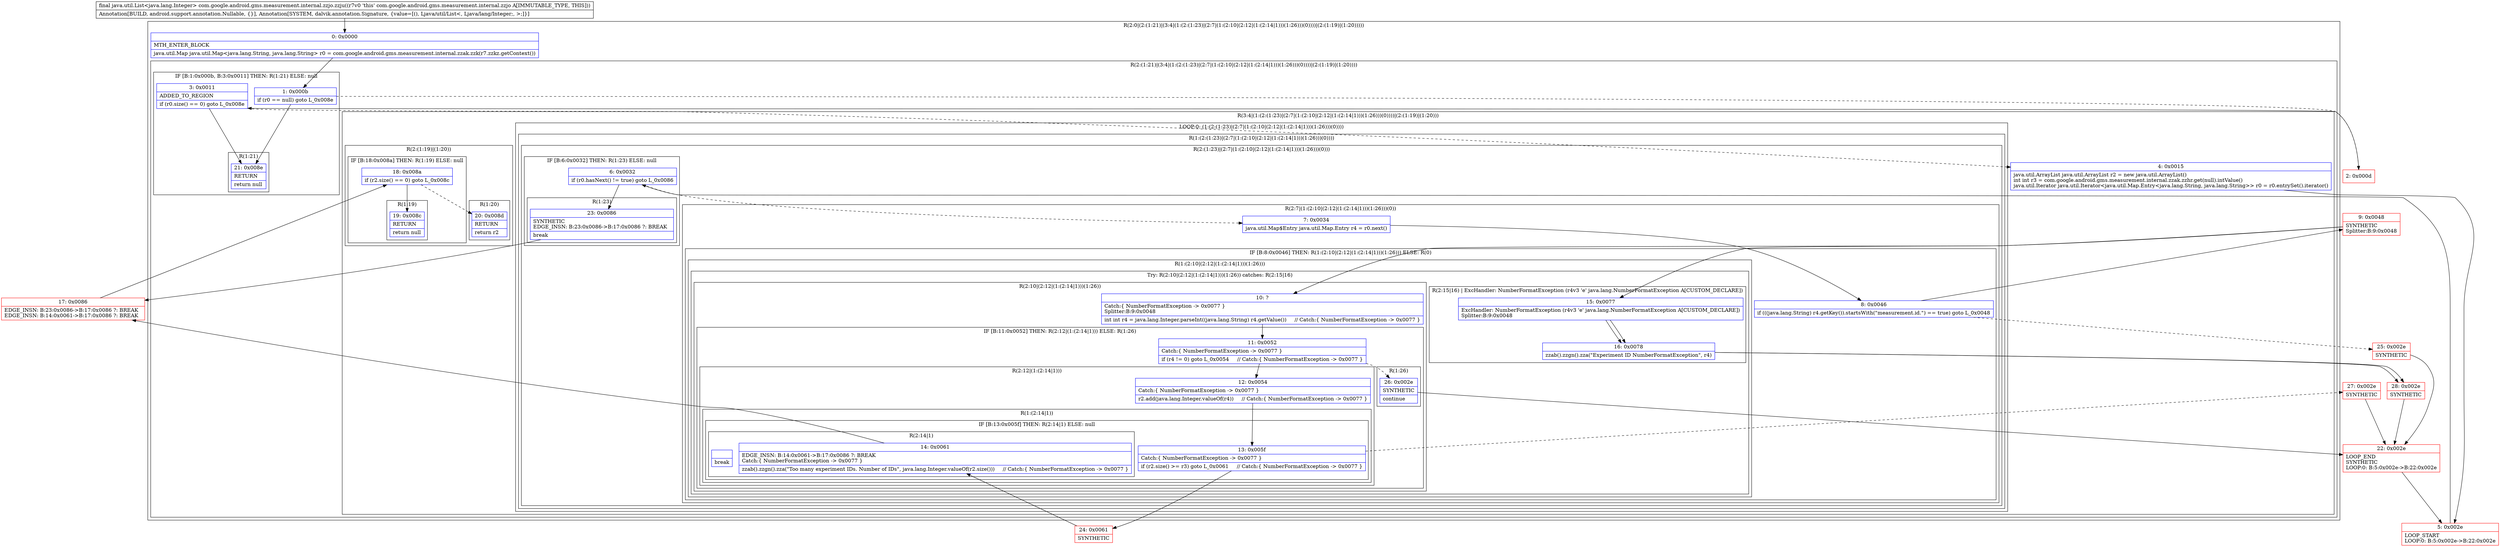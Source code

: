digraph "CFG forcom.google.android.gms.measurement.internal.zzjo.zzju()Ljava\/util\/List;" {
subgraph cluster_Region_1990427192 {
label = "R(2:0|(2:(1:21)|(3:4|(1:(2:(1:23)|(2:7|(1:(2:10|(2:12|(1:(2:14|1)))(1:26)))(0))))|(2:(1:19)|(1:20)))))";
node [shape=record,color=blue];
Node_0 [shape=record,label="{0\:\ 0x0000|MTH_ENTER_BLOCK\l|java.util.Map java.util.Map\<java.lang.String, java.lang.String\> r0 = com.google.android.gms.measurement.internal.zzak.zzk(r7.zzkz.getContext())\l}"];
subgraph cluster_Region_1996982388 {
label = "R(2:(1:21)|(3:4|(1:(2:(1:23)|(2:7|(1:(2:10|(2:12|(1:(2:14|1)))(1:26)))(0))))|(2:(1:19)|(1:20))))";
node [shape=record,color=blue];
subgraph cluster_IfRegion_596626852 {
label = "IF [B:1:0x000b, B:3:0x0011] THEN: R(1:21) ELSE: null";
node [shape=record,color=blue];
Node_1 [shape=record,label="{1\:\ 0x000b|if (r0 == null) goto L_0x008e\l}"];
Node_3 [shape=record,label="{3\:\ 0x0011|ADDED_TO_REGION\l|if (r0.size() == 0) goto L_0x008e\l}"];
subgraph cluster_Region_1508280207 {
label = "R(1:21)";
node [shape=record,color=blue];
Node_21 [shape=record,label="{21\:\ 0x008e|RETURN\l|return null\l}"];
}
}
subgraph cluster_Region_946906565 {
label = "R(3:4|(1:(2:(1:23)|(2:7|(1:(2:10|(2:12|(1:(2:14|1)))(1:26)))(0))))|(2:(1:19)|(1:20)))";
node [shape=record,color=blue];
Node_4 [shape=record,label="{4\:\ 0x0015|java.util.ArrayList java.util.ArrayList r2 = new java.util.ArrayList()\lint int r3 = com.google.android.gms.measurement.internal.zzak.zzhr.get(null).intValue()\ljava.util.Iterator java.util.Iterator\<java.util.Map.Entry\<java.lang.String, java.lang.String\>\> r0 = r0.entrySet().iterator()\l}"];
subgraph cluster_LoopRegion_1799151717 {
label = "LOOP:0: (1:(2:(1:23)|(2:7|(1:(2:10|(2:12|(1:(2:14|1)))(1:26)))(0))))";
node [shape=record,color=blue];
subgraph cluster_Region_47436707 {
label = "R(1:(2:(1:23)|(2:7|(1:(2:10|(2:12|(1:(2:14|1)))(1:26)))(0))))";
node [shape=record,color=blue];
subgraph cluster_Region_1239199653 {
label = "R(2:(1:23)|(2:7|(1:(2:10|(2:12|(1:(2:14|1)))(1:26)))(0)))";
node [shape=record,color=blue];
subgraph cluster_IfRegion_252566743 {
label = "IF [B:6:0x0032] THEN: R(1:23) ELSE: null";
node [shape=record,color=blue];
Node_6 [shape=record,label="{6\:\ 0x0032|if (r0.hasNext() != true) goto L_0x0086\l}"];
subgraph cluster_Region_611029998 {
label = "R(1:23)";
node [shape=record,color=blue];
Node_23 [shape=record,label="{23\:\ 0x0086|SYNTHETIC\lEDGE_INSN: B:23:0x0086\-\>B:17:0x0086 ?: BREAK  \l|break\l}"];
}
}
subgraph cluster_Region_350635344 {
label = "R(2:7|(1:(2:10|(2:12|(1:(2:14|1)))(1:26)))(0))";
node [shape=record,color=blue];
Node_7 [shape=record,label="{7\:\ 0x0034|java.util.Map$Entry java.util.Map.Entry r4 = r0.next()\l}"];
subgraph cluster_IfRegion_742951204 {
label = "IF [B:8:0x0046] THEN: R(1:(2:10|(2:12|(1:(2:14|1)))(1:26))) ELSE: R(0)";
node [shape=record,color=blue];
Node_8 [shape=record,label="{8\:\ 0x0046|if (((java.lang.String) r4.getKey()).startsWith(\"measurement.id.\") == true) goto L_0x0048\l}"];
subgraph cluster_Region_676884686 {
label = "R(1:(2:10|(2:12|(1:(2:14|1)))(1:26)))";
node [shape=record,color=blue];
subgraph cluster_TryCatchRegion_873128109 {
label = "Try: R(2:10|(2:12|(1:(2:14|1)))(1:26)) catches: R(2:15|16)";
node [shape=record,color=blue];
subgraph cluster_Region_1024195673 {
label = "R(2:10|(2:12|(1:(2:14|1)))(1:26))";
node [shape=record,color=blue];
Node_10 [shape=record,label="{10\:\ ?|Catch:\{ NumberFormatException \-\> 0x0077 \}\lSplitter:B:9:0x0048\l|int int r4 = java.lang.Integer.parseInt((java.lang.String) r4.getValue())     \/\/ Catch:\{ NumberFormatException \-\> 0x0077 \}\l}"];
subgraph cluster_IfRegion_1543595083 {
label = "IF [B:11:0x0052] THEN: R(2:12|(1:(2:14|1))) ELSE: R(1:26)";
node [shape=record,color=blue];
Node_11 [shape=record,label="{11\:\ 0x0052|Catch:\{ NumberFormatException \-\> 0x0077 \}\l|if (r4 != 0) goto L_0x0054     \/\/ Catch:\{ NumberFormatException \-\> 0x0077 \}\l}"];
subgraph cluster_Region_676817510 {
label = "R(2:12|(1:(2:14|1)))";
node [shape=record,color=blue];
Node_12 [shape=record,label="{12\:\ 0x0054|Catch:\{ NumberFormatException \-\> 0x0077 \}\l|r2.add(java.lang.Integer.valueOf(r4))     \/\/ Catch:\{ NumberFormatException \-\> 0x0077 \}\l}"];
subgraph cluster_Region_411553806 {
label = "R(1:(2:14|1))";
node [shape=record,color=blue];
subgraph cluster_IfRegion_1108320022 {
label = "IF [B:13:0x005f] THEN: R(2:14|1) ELSE: null";
node [shape=record,color=blue];
Node_13 [shape=record,label="{13\:\ 0x005f|Catch:\{ NumberFormatException \-\> 0x0077 \}\l|if (r2.size() \>= r3) goto L_0x0061     \/\/ Catch:\{ NumberFormatException \-\> 0x0077 \}\l}"];
subgraph cluster_Region_531662878 {
label = "R(2:14|1)";
node [shape=record,color=blue];
Node_14 [shape=record,label="{14\:\ 0x0061|EDGE_INSN: B:14:0x0061\-\>B:17:0x0086 ?: BREAK  \lCatch:\{ NumberFormatException \-\> 0x0077 \}\l|zzab().zzgn().zza(\"Too many experiment IDs. Number of IDs\", java.lang.Integer.valueOf(r2.size()))     \/\/ Catch:\{ NumberFormatException \-\> 0x0077 \}\l}"];
Node_InsnContainer_1619776531 [shape=record,label="{|break\l}"];
}
}
}
}
subgraph cluster_Region_188614348 {
label = "R(1:26)";
node [shape=record,color=blue];
Node_26 [shape=record,label="{26\:\ 0x002e|SYNTHETIC\l|continue\l}"];
}
}
}
subgraph cluster_Region_1758625934 {
label = "R(2:15|16) | ExcHandler: NumberFormatException (r4v3 'e' java.lang.NumberFormatException A[CUSTOM_DECLARE])\l";
node [shape=record,color=blue];
Node_15 [shape=record,label="{15\:\ 0x0077|ExcHandler: NumberFormatException (r4v3 'e' java.lang.NumberFormatException A[CUSTOM_DECLARE])\lSplitter:B:9:0x0048\l}"];
Node_16 [shape=record,label="{16\:\ 0x0078|zzab().zzgn().zza(\"Experiment ID NumberFormatException\", r4)\l}"];
}
}
}
subgraph cluster_Region_1316174394 {
label = "R(0)";
node [shape=record,color=blue];
}
}
}
}
}
}
subgraph cluster_Region_1885754539 {
label = "R(2:(1:19)|(1:20))";
node [shape=record,color=blue];
subgraph cluster_IfRegion_584272032 {
label = "IF [B:18:0x008a] THEN: R(1:19) ELSE: null";
node [shape=record,color=blue];
Node_18 [shape=record,label="{18\:\ 0x008a|if (r2.size() == 0) goto L_0x008c\l}"];
subgraph cluster_Region_194327565 {
label = "R(1:19)";
node [shape=record,color=blue];
Node_19 [shape=record,label="{19\:\ 0x008c|RETURN\l|return null\l}"];
}
}
subgraph cluster_Region_826540742 {
label = "R(1:20)";
node [shape=record,color=blue];
Node_20 [shape=record,label="{20\:\ 0x008d|RETURN\l|return r2\l}"];
}
}
}
}
}
subgraph cluster_Region_1758625934 {
label = "R(2:15|16) | ExcHandler: NumberFormatException (r4v3 'e' java.lang.NumberFormatException A[CUSTOM_DECLARE])\l";
node [shape=record,color=blue];
Node_15 [shape=record,label="{15\:\ 0x0077|ExcHandler: NumberFormatException (r4v3 'e' java.lang.NumberFormatException A[CUSTOM_DECLARE])\lSplitter:B:9:0x0048\l}"];
Node_16 [shape=record,label="{16\:\ 0x0078|zzab().zzgn().zza(\"Experiment ID NumberFormatException\", r4)\l}"];
}
Node_2 [shape=record,color=red,label="{2\:\ 0x000d}"];
Node_5 [shape=record,color=red,label="{5\:\ 0x002e|LOOP_START\lLOOP:0: B:5:0x002e\-\>B:22:0x002e\l}"];
Node_9 [shape=record,color=red,label="{9\:\ 0x0048|SYNTHETIC\lSplitter:B:9:0x0048\l}"];
Node_17 [shape=record,color=red,label="{17\:\ 0x0086|EDGE_INSN: B:23:0x0086\-\>B:17:0x0086 ?: BREAK  \lEDGE_INSN: B:14:0x0061\-\>B:17:0x0086 ?: BREAK  \l}"];
Node_22 [shape=record,color=red,label="{22\:\ 0x002e|LOOP_END\lSYNTHETIC\lLOOP:0: B:5:0x002e\-\>B:22:0x002e\l}"];
Node_24 [shape=record,color=red,label="{24\:\ 0x0061|SYNTHETIC\l}"];
Node_25 [shape=record,color=red,label="{25\:\ 0x002e|SYNTHETIC\l}"];
Node_27 [shape=record,color=red,label="{27\:\ 0x002e|SYNTHETIC\l}"];
Node_28 [shape=record,color=red,label="{28\:\ 0x002e|SYNTHETIC\l}"];
MethodNode[shape=record,label="{final java.util.List\<java.lang.Integer\> com.google.android.gms.measurement.internal.zzjo.zzju((r7v0 'this' com.google.android.gms.measurement.internal.zzjo A[IMMUTABLE_TYPE, THIS]))  | Annotation[BUILD, android.support.annotation.Nullable, \{\}], Annotation[SYSTEM, dalvik.annotation.Signature, \{value=[(), Ljava\/util\/List\<, Ljava\/lang\/Integer;, \>;]\}]\l}"];
MethodNode -> Node_0;
Node_0 -> Node_1;
Node_1 -> Node_2[style=dashed];
Node_1 -> Node_21;
Node_3 -> Node_4[style=dashed];
Node_3 -> Node_21;
Node_4 -> Node_5;
Node_6 -> Node_7[style=dashed];
Node_6 -> Node_23;
Node_23 -> Node_17;
Node_7 -> Node_8;
Node_8 -> Node_9;
Node_8 -> Node_25[style=dashed];
Node_10 -> Node_11;
Node_11 -> Node_12;
Node_11 -> Node_26[style=dashed];
Node_12 -> Node_13;
Node_13 -> Node_24;
Node_13 -> Node_27[style=dashed];
Node_14 -> Node_17;
Node_26 -> Node_22;
Node_15 -> Node_16;
Node_16 -> Node_28;
Node_18 -> Node_19;
Node_18 -> Node_20[style=dashed];
Node_15 -> Node_16;
Node_16 -> Node_28;
Node_2 -> Node_3;
Node_5 -> Node_6;
Node_9 -> Node_10;
Node_9 -> Node_15;
Node_17 -> Node_18;
Node_22 -> Node_5;
Node_24 -> Node_14;
Node_25 -> Node_22;
Node_27 -> Node_22;
Node_28 -> Node_22;
}

